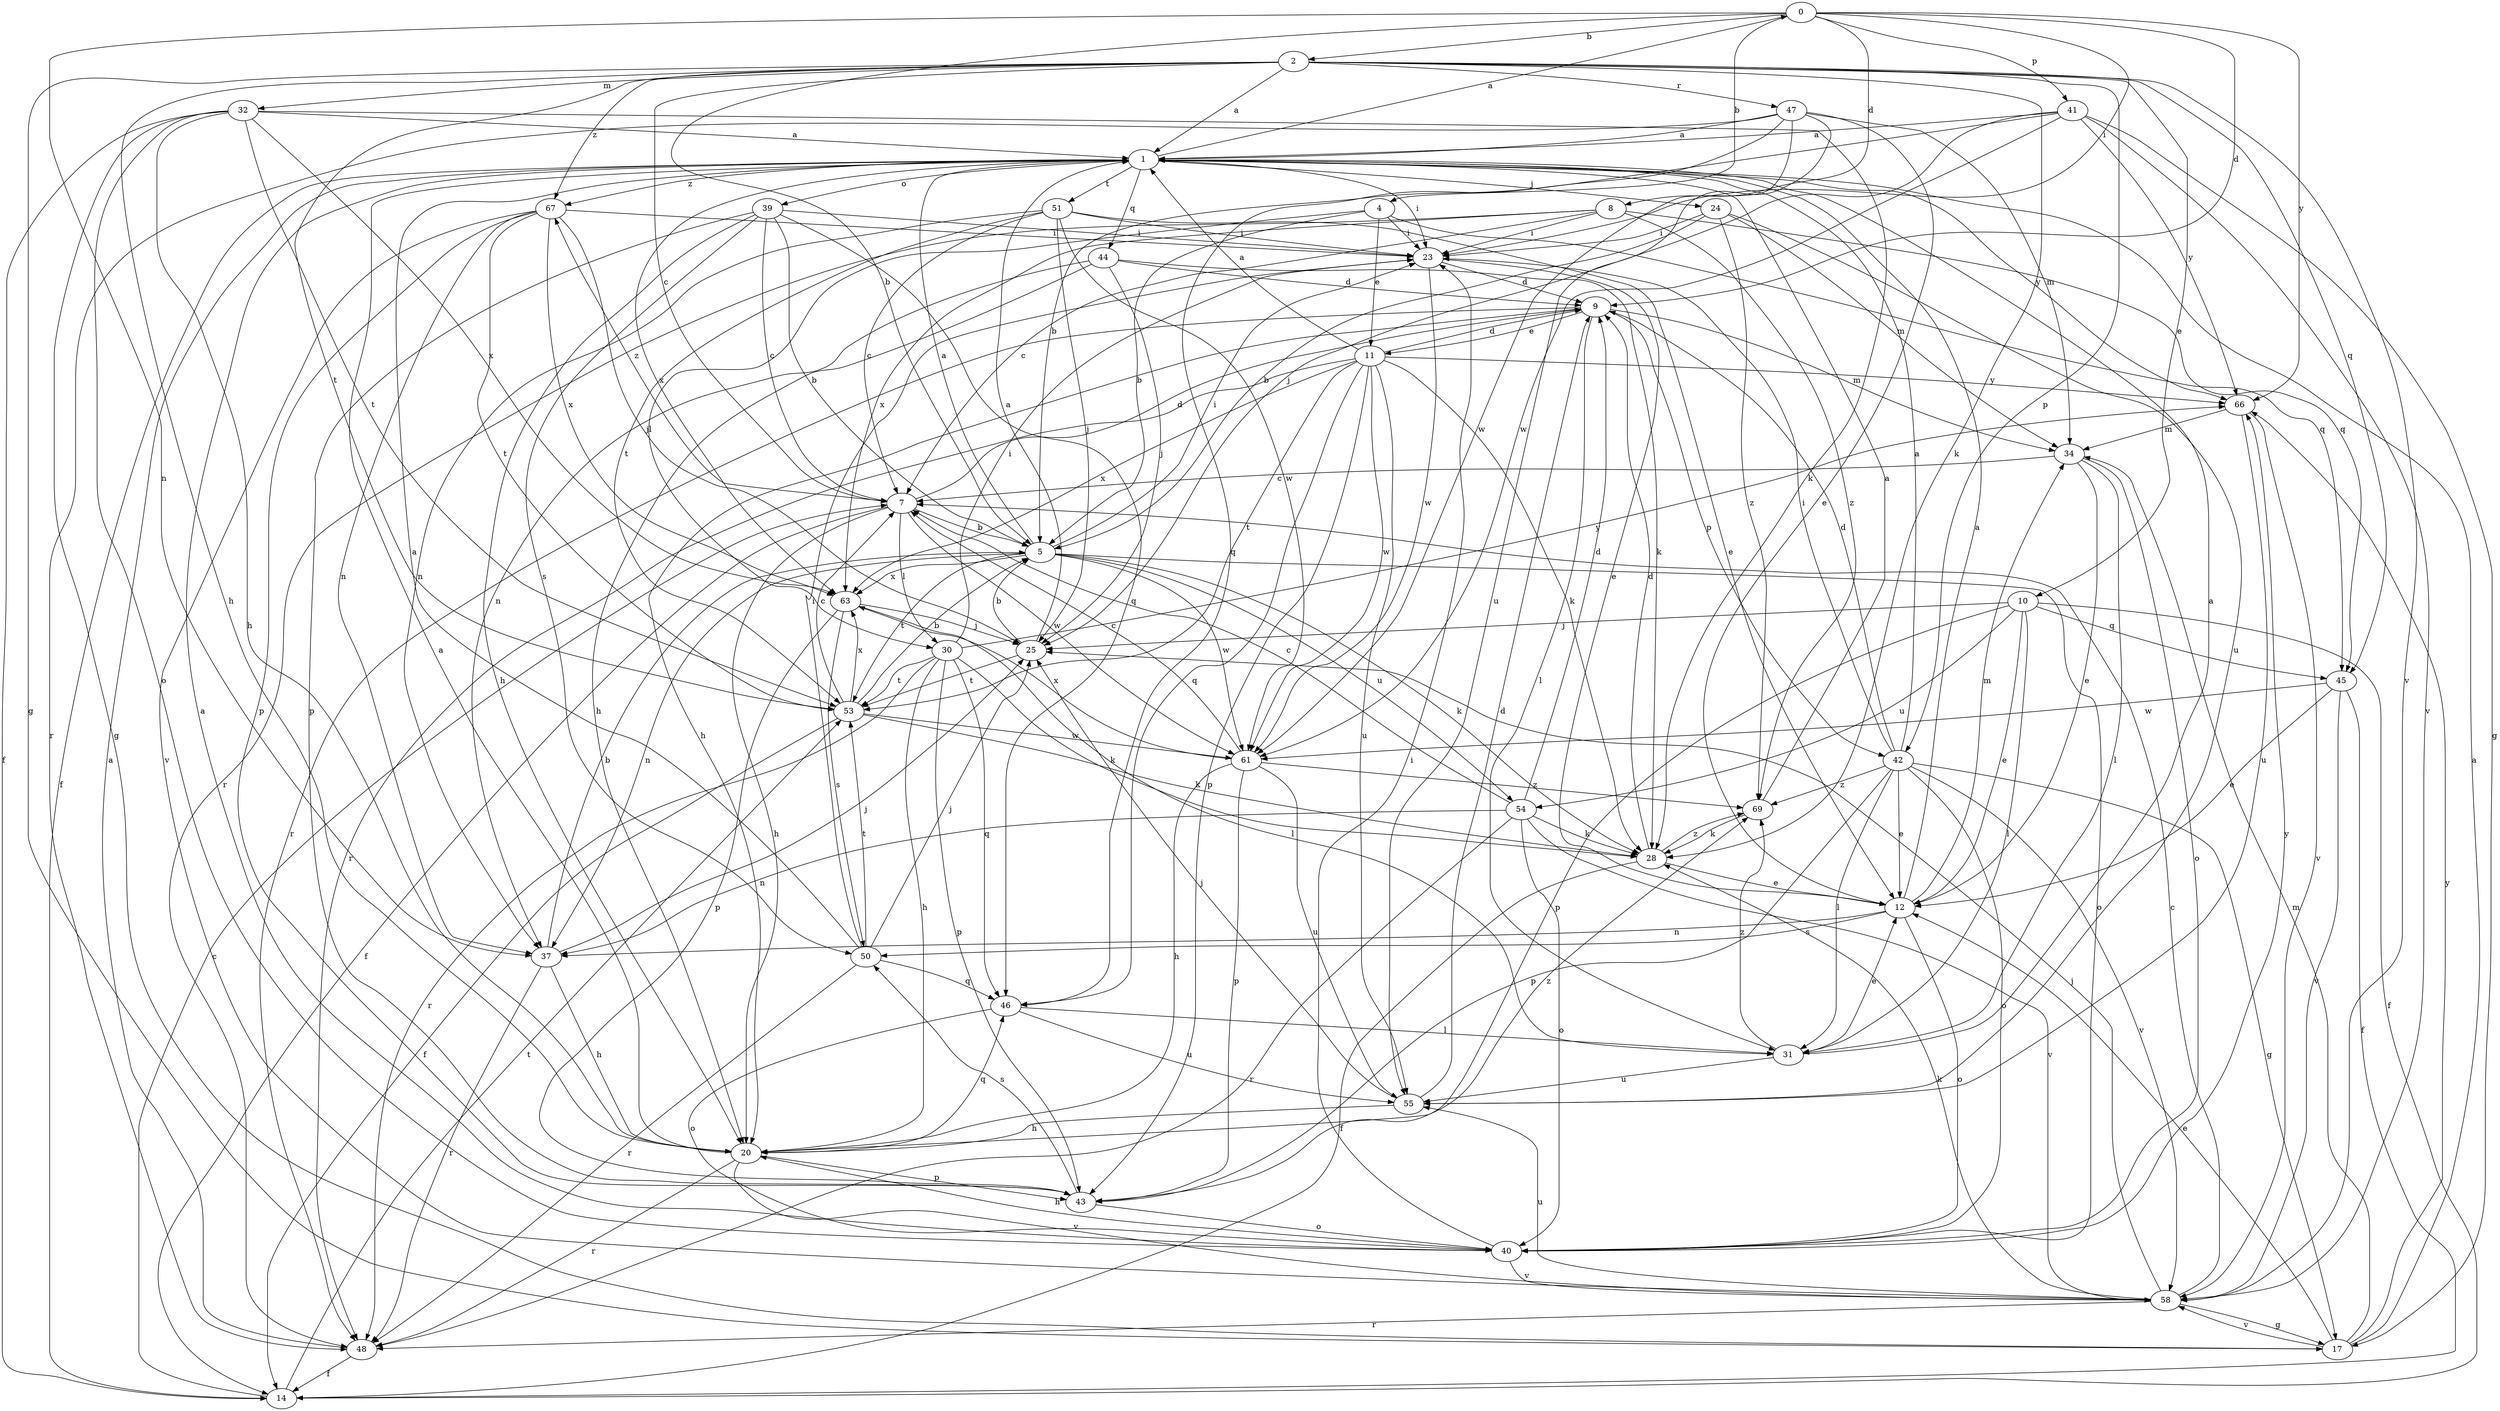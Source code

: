 strict digraph  {
0;
1;
2;
4;
5;
7;
8;
9;
10;
11;
12;
14;
17;
20;
23;
24;
25;
28;
30;
31;
32;
34;
37;
39;
40;
41;
42;
43;
44;
45;
46;
47;
48;
50;
51;
53;
54;
55;
58;
61;
63;
66;
67;
69;
0 -> 2  [label=b];
0 -> 4  [label=b];
0 -> 5  [label=b];
0 -> 8  [label=d];
0 -> 9  [label=d];
0 -> 23  [label=i];
0 -> 37  [label=n];
0 -> 41  [label=p];
0 -> 66  [label=y];
1 -> 0  [label=a];
1 -> 14  [label=f];
1 -> 23  [label=i];
1 -> 24  [label=j];
1 -> 39  [label=o];
1 -> 44  [label=q];
1 -> 51  [label=t];
1 -> 63  [label=x];
1 -> 66  [label=y];
1 -> 67  [label=z];
2 -> 1  [label=a];
2 -> 7  [label=c];
2 -> 10  [label=e];
2 -> 17  [label=g];
2 -> 20  [label=h];
2 -> 28  [label=k];
2 -> 32  [label=m];
2 -> 42  [label=p];
2 -> 45  [label=q];
2 -> 47  [label=r];
2 -> 53  [label=t];
2 -> 58  [label=v];
2 -> 67  [label=z];
4 -> 5  [label=b];
4 -> 11  [label=e];
4 -> 23  [label=i];
4 -> 30  [label=l];
4 -> 45  [label=q];
5 -> 1  [label=a];
5 -> 23  [label=i];
5 -> 28  [label=k];
5 -> 37  [label=n];
5 -> 40  [label=o];
5 -> 53  [label=t];
5 -> 54  [label=u];
5 -> 61  [label=w];
5 -> 63  [label=x];
7 -> 5  [label=b];
7 -> 9  [label=d];
7 -> 14  [label=f];
7 -> 20  [label=h];
7 -> 30  [label=l];
7 -> 61  [label=w];
7 -> 67  [label=z];
8 -> 7  [label=c];
8 -> 23  [label=i];
8 -> 45  [label=q];
8 -> 48  [label=r];
8 -> 63  [label=x];
8 -> 69  [label=z];
9 -> 11  [label=e];
9 -> 20  [label=h];
9 -> 31  [label=l];
9 -> 34  [label=m];
9 -> 42  [label=p];
9 -> 48  [label=r];
10 -> 12  [label=e];
10 -> 14  [label=f];
10 -> 25  [label=j];
10 -> 31  [label=l];
10 -> 43  [label=p];
10 -> 45  [label=q];
10 -> 54  [label=u];
11 -> 1  [label=a];
11 -> 9  [label=d];
11 -> 28  [label=k];
11 -> 43  [label=p];
11 -> 46  [label=q];
11 -> 48  [label=r];
11 -> 53  [label=t];
11 -> 55  [label=u];
11 -> 61  [label=w];
11 -> 63  [label=x];
11 -> 66  [label=y];
12 -> 1  [label=a];
12 -> 34  [label=m];
12 -> 37  [label=n];
12 -> 40  [label=o];
12 -> 50  [label=s];
14 -> 7  [label=c];
14 -> 53  [label=t];
17 -> 1  [label=a];
17 -> 12  [label=e];
17 -> 34  [label=m];
17 -> 58  [label=v];
17 -> 66  [label=y];
20 -> 1  [label=a];
20 -> 43  [label=p];
20 -> 46  [label=q];
20 -> 48  [label=r];
20 -> 58  [label=v];
20 -> 69  [label=z];
23 -> 9  [label=d];
23 -> 12  [label=e];
23 -> 61  [label=w];
24 -> 5  [label=b];
24 -> 23  [label=i];
24 -> 34  [label=m];
24 -> 55  [label=u];
24 -> 69  [label=z];
25 -> 1  [label=a];
25 -> 5  [label=b];
25 -> 53  [label=t];
28 -> 9  [label=d];
28 -> 12  [label=e];
28 -> 14  [label=f];
28 -> 69  [label=z];
30 -> 20  [label=h];
30 -> 23  [label=i];
30 -> 28  [label=k];
30 -> 43  [label=p];
30 -> 46  [label=q];
30 -> 48  [label=r];
30 -> 53  [label=t];
30 -> 66  [label=y];
31 -> 1  [label=a];
31 -> 12  [label=e];
31 -> 55  [label=u];
31 -> 69  [label=z];
32 -> 1  [label=a];
32 -> 14  [label=f];
32 -> 17  [label=g];
32 -> 20  [label=h];
32 -> 28  [label=k];
32 -> 40  [label=o];
32 -> 53  [label=t];
32 -> 63  [label=x];
34 -> 7  [label=c];
34 -> 12  [label=e];
34 -> 31  [label=l];
34 -> 40  [label=o];
37 -> 5  [label=b];
37 -> 20  [label=h];
37 -> 25  [label=j];
37 -> 48  [label=r];
39 -> 5  [label=b];
39 -> 7  [label=c];
39 -> 20  [label=h];
39 -> 23  [label=i];
39 -> 43  [label=p];
39 -> 46  [label=q];
39 -> 50  [label=s];
40 -> 1  [label=a];
40 -> 20  [label=h];
40 -> 23  [label=i];
40 -> 58  [label=v];
40 -> 66  [label=y];
41 -> 1  [label=a];
41 -> 5  [label=b];
41 -> 17  [label=g];
41 -> 25  [label=j];
41 -> 58  [label=v];
41 -> 61  [label=w];
41 -> 66  [label=y];
42 -> 1  [label=a];
42 -> 9  [label=d];
42 -> 12  [label=e];
42 -> 17  [label=g];
42 -> 23  [label=i];
42 -> 31  [label=l];
42 -> 40  [label=o];
42 -> 43  [label=p];
42 -> 58  [label=v];
42 -> 69  [label=z];
43 -> 40  [label=o];
43 -> 50  [label=s];
44 -> 9  [label=d];
44 -> 20  [label=h];
44 -> 25  [label=j];
44 -> 28  [label=k];
44 -> 37  [label=n];
45 -> 12  [label=e];
45 -> 14  [label=f];
45 -> 58  [label=v];
45 -> 61  [label=w];
46 -> 31  [label=l];
46 -> 40  [label=o];
46 -> 55  [label=u];
47 -> 1  [label=a];
47 -> 12  [label=e];
47 -> 34  [label=m];
47 -> 46  [label=q];
47 -> 48  [label=r];
47 -> 55  [label=u];
47 -> 61  [label=w];
48 -> 1  [label=a];
48 -> 14  [label=f];
50 -> 1  [label=a];
50 -> 23  [label=i];
50 -> 25  [label=j];
50 -> 46  [label=q];
50 -> 48  [label=r];
50 -> 53  [label=t];
51 -> 7  [label=c];
51 -> 12  [label=e];
51 -> 23  [label=i];
51 -> 25  [label=j];
51 -> 37  [label=n];
51 -> 53  [label=t];
51 -> 61  [label=w];
53 -> 5  [label=b];
53 -> 7  [label=c];
53 -> 14  [label=f];
53 -> 28  [label=k];
53 -> 61  [label=w];
53 -> 63  [label=x];
54 -> 7  [label=c];
54 -> 9  [label=d];
54 -> 28  [label=k];
54 -> 37  [label=n];
54 -> 40  [label=o];
54 -> 48  [label=r];
54 -> 58  [label=v];
55 -> 9  [label=d];
55 -> 20  [label=h];
55 -> 25  [label=j];
58 -> 7  [label=c];
58 -> 17  [label=g];
58 -> 25  [label=j];
58 -> 28  [label=k];
58 -> 48  [label=r];
58 -> 55  [label=u];
61 -> 7  [label=c];
61 -> 20  [label=h];
61 -> 43  [label=p];
61 -> 55  [label=u];
61 -> 63  [label=x];
61 -> 69  [label=z];
63 -> 25  [label=j];
63 -> 31  [label=l];
63 -> 43  [label=p];
63 -> 50  [label=s];
66 -> 34  [label=m];
66 -> 55  [label=u];
66 -> 58  [label=v];
67 -> 23  [label=i];
67 -> 25  [label=j];
67 -> 37  [label=n];
67 -> 43  [label=p];
67 -> 53  [label=t];
67 -> 58  [label=v];
67 -> 63  [label=x];
69 -> 1  [label=a];
69 -> 28  [label=k];
}
